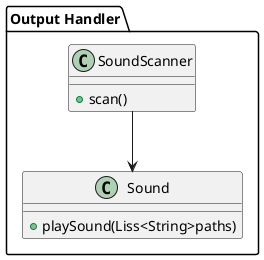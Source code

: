 @startuml
package "Output Handler" {
        class SoundScanner{
            + scan()
        }
        class Sound {
            +playSound(Liss<String>paths)
        }

        SoundScanner --> Sound
    }
@enduml